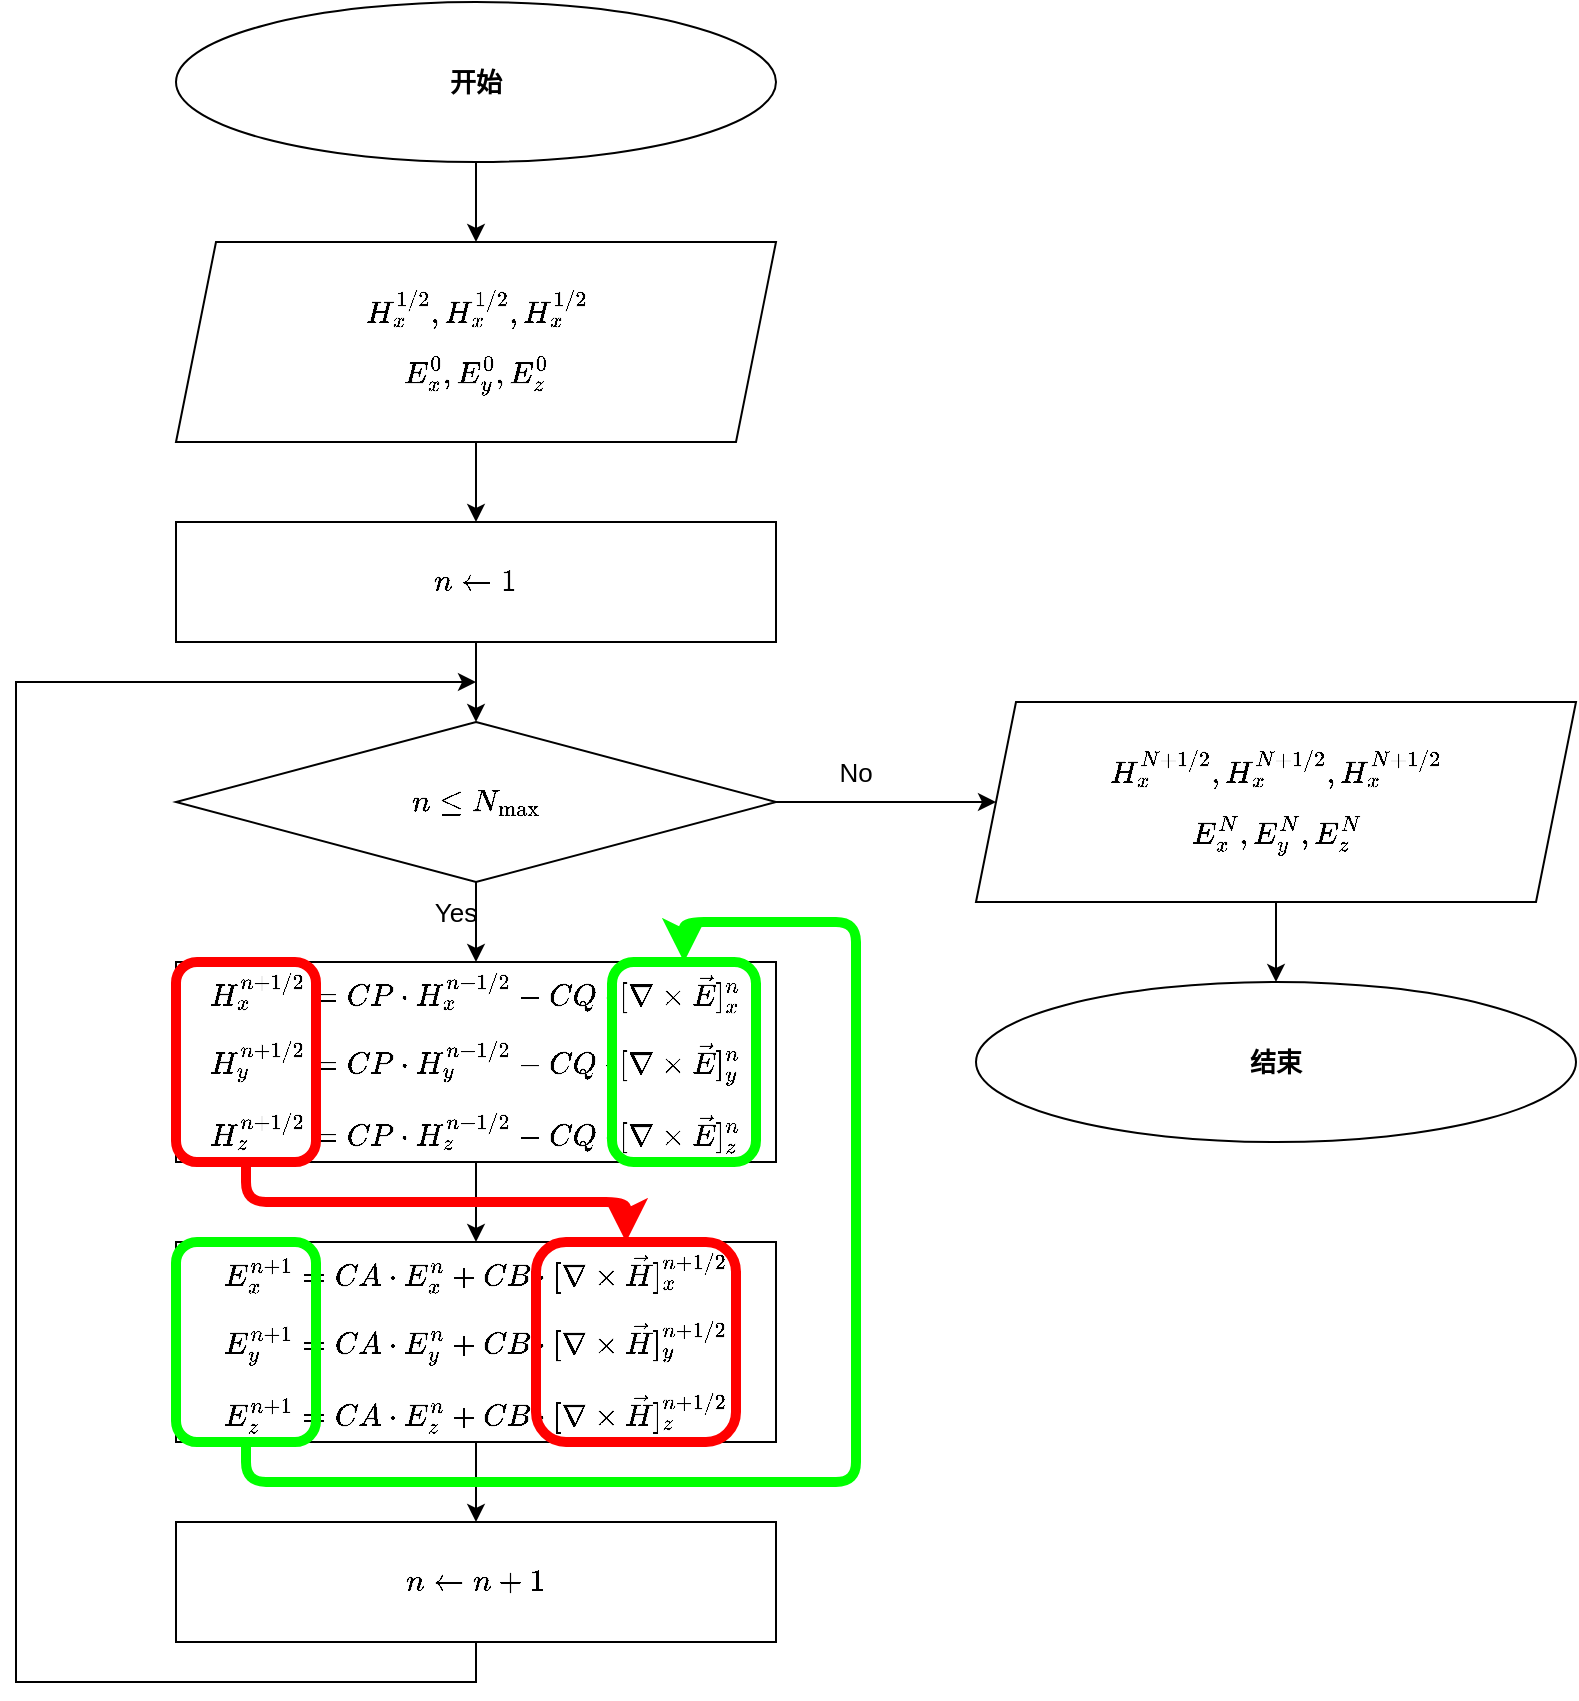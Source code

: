 <mxfile version="20.7.2" type="device"><diagram id="_Qj3jxzKuCsZwL3dvzKZ" name="第 1 页"><mxGraphModel dx="1434" dy="806" grid="1" gridSize="10" guides="1" tooltips="1" connect="1" arrows="1" fold="1" page="0" pageScale="1" pageWidth="827" pageHeight="1169" math="1" shadow="0"><root><mxCell id="0"/><mxCell id="1" parent="0"/><mxCell id="QPAdnqg2CCYPCu28swpq-11" style="edgeStyle=orthogonalEdgeStyle;rounded=0;orthogonalLoop=1;jettySize=auto;html=1;exitX=0.5;exitY=1;exitDx=0;exitDy=0;entryX=0.5;entryY=0;entryDx=0;entryDy=0;fontSize=13;fontColor=#000000;" parent="1" source="QPAdnqg2CCYPCu28swpq-1" target="QPAdnqg2CCYPCu28swpq-3" edge="1"><mxGeometry relative="1" as="geometry"/></mxCell><mxCell id="QPAdnqg2CCYPCu28swpq-1" value="开始" style="ellipse;whiteSpace=wrap;html=1;fillColor=none;fontSize=13;fontStyle=1" parent="1" vertex="1"><mxGeometry x="240" y="160" width="300" height="80" as="geometry"/></mxCell><mxCell id="QPAdnqg2CCYPCu28swpq-12" style="edgeStyle=orthogonalEdgeStyle;rounded=0;orthogonalLoop=1;jettySize=auto;html=1;exitX=0.5;exitY=1;exitDx=0;exitDy=0;entryX=0.5;entryY=0;entryDx=0;entryDy=0;fontSize=13;fontColor=#000000;" parent="1" source="QPAdnqg2CCYPCu28swpq-3" target="QPAdnqg2CCYPCu28swpq-4" edge="1"><mxGeometry relative="1" as="geometry"/></mxCell><mxCell id="QPAdnqg2CCYPCu28swpq-3" value="$$H_x^{1/2},H_x^{1/2},H_x^{1/2}$$ $$E_x^0,E_y^0,E_z^0&lt;br style=&quot;font-size: 13px;&quot;&gt;$$" style="shape=parallelogram;perimeter=parallelogramPerimeter;whiteSpace=wrap;html=1;fixedSize=1;fillColor=none;fontSize=13;fontStyle=1" parent="1" vertex="1"><mxGeometry x="240" y="280" width="300" height="100" as="geometry"/></mxCell><mxCell id="QPAdnqg2CCYPCu28swpq-13" style="edgeStyle=orthogonalEdgeStyle;rounded=0;orthogonalLoop=1;jettySize=auto;html=1;exitX=0.5;exitY=1;exitDx=0;exitDy=0;entryX=0.5;entryY=0;entryDx=0;entryDy=0;fontSize=13;fontColor=#000000;" parent="1" source="QPAdnqg2CCYPCu28swpq-4" target="QPAdnqg2CCYPCu28swpq-5" edge="1"><mxGeometry relative="1" as="geometry"/></mxCell><mxCell id="QPAdnqg2CCYPCu28swpq-4" value="$$n\leftarrow1$$" style="rounded=0;whiteSpace=wrap;html=1;labelBackgroundColor=none;fontColor=#000000;fillColor=none;fontSize=13;fontStyle=1" parent="1" vertex="1"><mxGeometry x="240" y="420" width="300" height="60" as="geometry"/></mxCell><mxCell id="QPAdnqg2CCYPCu28swpq-14" style="edgeStyle=orthogonalEdgeStyle;rounded=0;orthogonalLoop=1;jettySize=auto;html=1;exitX=0.5;exitY=1;exitDx=0;exitDy=0;entryX=0.5;entryY=0;entryDx=0;entryDy=0;fontSize=13;fontColor=#000000;" parent="1" source="QPAdnqg2CCYPCu28swpq-5" target="QPAdnqg2CCYPCu28swpq-6" edge="1"><mxGeometry relative="1" as="geometry"/></mxCell><mxCell id="QPAdnqg2CCYPCu28swpq-17" style="edgeStyle=orthogonalEdgeStyle;rounded=0;orthogonalLoop=1;jettySize=auto;html=1;exitX=1;exitY=0.5;exitDx=0;exitDy=0;fontSize=13;fontColor=#000000;" parent="1" source="QPAdnqg2CCYPCu28swpq-5" target="QPAdnqg2CCYPCu28swpq-9" edge="1"><mxGeometry relative="1" as="geometry"/></mxCell><mxCell id="QPAdnqg2CCYPCu28swpq-5" value="$$n\leq N_{\max}$$" style="rhombus;whiteSpace=wrap;html=1;labelBackgroundColor=none;fontColor=#000000;fillColor=none;fontSize=13;fontStyle=1" parent="1" vertex="1"><mxGeometry x="240" y="520" width="300" height="80" as="geometry"/></mxCell><mxCell id="QPAdnqg2CCYPCu28swpq-15" style="edgeStyle=orthogonalEdgeStyle;rounded=0;orthogonalLoop=1;jettySize=auto;html=1;exitX=0.5;exitY=1;exitDx=0;exitDy=0;fontSize=13;fontColor=#000000;" parent="1" source="QPAdnqg2CCYPCu28swpq-6" target="QPAdnqg2CCYPCu28swpq-7" edge="1"><mxGeometry relative="1" as="geometry"/></mxCell><mxCell id="QPAdnqg2CCYPCu28swpq-6" value="$$H_x^{n+1/2}=CP\cdot H_x^{n-1/2}-CQ\cdot[\nabla\times \vec{E}]_x^{n}$$ $$H_y^{n+1/2}=CP\cdot H_y^{n-1/2}-CQ\cdot[\nabla\times \vec{E}]_y^{n}$$ $$H_z^{n+1/2}=CP\cdot H_z^{n-1/2}-CQ\cdot[\nabla\times \vec{E}]_z^{n}$$" style="rounded=0;whiteSpace=wrap;html=1;labelBackgroundColor=none;fontColor=#000000;fillColor=none;fontSize=13;fontStyle=1" parent="1" vertex="1"><mxGeometry x="240" y="640" width="300" height="100" as="geometry"/></mxCell><mxCell id="QPAdnqg2CCYPCu28swpq-16" style="edgeStyle=orthogonalEdgeStyle;rounded=0;orthogonalLoop=1;jettySize=auto;html=1;exitX=0.5;exitY=1;exitDx=0;exitDy=0;entryX=0.5;entryY=0;entryDx=0;entryDy=0;fontSize=13;fontColor=#000000;" parent="1" source="QPAdnqg2CCYPCu28swpq-7" target="QPAdnqg2CCYPCu28swpq-8" edge="1"><mxGeometry relative="1" as="geometry"/></mxCell><mxCell id="QPAdnqg2CCYPCu28swpq-7" value="$$E_x^{n+1}=CA\cdot E_x^{n}+CB\cdot[\nabla\times \vec{H}]_x^{n+1/2}$$ $$E_y^{n+1}=CA\cdot E_y^{n}+CB\cdot[\nabla\times \vec{H}]_y^{n+1/2}$$ $$E_z^{n+1}=CA\cdot E_z^{n}+CB\cdot[\nabla\times \vec{H}]_z^{n+1/2}$$" style="rounded=0;whiteSpace=wrap;html=1;labelBackgroundColor=none;fontColor=#000000;fillColor=none;fontSize=13;fontStyle=1" parent="1" vertex="1"><mxGeometry x="240" y="780" width="300" height="100" as="geometry"/></mxCell><mxCell id="QPAdnqg2CCYPCu28swpq-24" style="edgeStyle=orthogonalEdgeStyle;rounded=0;orthogonalLoop=1;jettySize=auto;html=1;exitX=0.5;exitY=1;exitDx=0;exitDy=0;fontSize=13;fontColor=#000000;" parent="1" source="QPAdnqg2CCYPCu28swpq-8" edge="1"><mxGeometry relative="1" as="geometry"><mxPoint x="390" y="500" as="targetPoint"/><Array as="points"><mxPoint x="390" y="1000"/><mxPoint x="160" y="1000"/><mxPoint x="160" y="500"/></Array></mxGeometry></mxCell><mxCell id="QPAdnqg2CCYPCu28swpq-8" value="$$n\leftarrow n+1$$" style="rounded=0;whiteSpace=wrap;html=1;labelBackgroundColor=none;fontColor=#000000;fillColor=none;fontSize=13;fontStyle=1" parent="1" vertex="1"><mxGeometry x="240" y="920" width="300" height="60" as="geometry"/></mxCell><mxCell id="QPAdnqg2CCYPCu28swpq-18" style="edgeStyle=orthogonalEdgeStyle;rounded=0;orthogonalLoop=1;jettySize=auto;html=1;exitX=0.5;exitY=1;exitDx=0;exitDy=0;entryX=0.5;entryY=0;entryDx=0;entryDy=0;fontSize=13;fontColor=#000000;" parent="1" source="QPAdnqg2CCYPCu28swpq-9" target="QPAdnqg2CCYPCu28swpq-10" edge="1"><mxGeometry relative="1" as="geometry"/></mxCell><mxCell id="QPAdnqg2CCYPCu28swpq-9" value="$$H_x^{N+1/2},H_x^{N+1/2},H_x^{N+1/2}$$ $$E_x^N,E_y^N,E_z^N&lt;br style=&quot;font-size: 13px;&quot;&gt;$$" style="shape=parallelogram;perimeter=parallelogramPerimeter;whiteSpace=wrap;html=1;fixedSize=1;fillColor=none;fontSize=13;fontStyle=1" parent="1" vertex="1"><mxGeometry x="640" y="510" width="300" height="100" as="geometry"/></mxCell><mxCell id="QPAdnqg2CCYPCu28swpq-10" value="结束" style="ellipse;whiteSpace=wrap;html=1;fillColor=none;fontSize=13;fontStyle=1" parent="1" vertex="1"><mxGeometry x="640" y="650" width="300" height="80" as="geometry"/></mxCell><mxCell id="QPAdnqg2CCYPCu28swpq-25" value="Yes" style="text;html=1;strokeColor=none;fillColor=none;align=center;verticalAlign=middle;whiteSpace=wrap;rounded=0;labelBackgroundColor=none;fontSize=13;fontColor=#000000;" parent="1" vertex="1"><mxGeometry x="350" y="600" width="60" height="30" as="geometry"/></mxCell><mxCell id="QPAdnqg2CCYPCu28swpq-26" value="No" style="text;html=1;strokeColor=none;fillColor=none;align=center;verticalAlign=middle;whiteSpace=wrap;rounded=0;labelBackgroundColor=none;fontSize=13;fontColor=#000000;" parent="1" vertex="1"><mxGeometry x="550" y="530" width="60" height="30" as="geometry"/></mxCell><mxCell id="QPAdnqg2CCYPCu28swpq-29" style="edgeStyle=orthogonalEdgeStyle;orthogonalLoop=1;jettySize=auto;html=1;exitX=0.5;exitY=1;exitDx=0;exitDy=0;entryX=0.75;entryY=0;entryDx=0;entryDy=0;fontSize=13;fontColor=#000000;strokeColor=#FF0000;strokeWidth=5;rounded=1;" parent="1" source="QPAdnqg2CCYPCu28swpq-27" target="QPAdnqg2CCYPCu28swpq-7" edge="1"><mxGeometry relative="1" as="geometry"/></mxCell><mxCell id="QPAdnqg2CCYPCu28swpq-27" value="" style="rounded=1;whiteSpace=wrap;html=1;labelBackgroundColor=none;fontSize=13;fontColor=#000000;fillColor=none;strokeColor=#FF0000;strokeWidth=5;" parent="1" vertex="1"><mxGeometry x="240" y="640" width="70" height="100" as="geometry"/></mxCell><mxCell id="QPAdnqg2CCYPCu28swpq-28" value="" style="rounded=1;whiteSpace=wrap;html=1;labelBackgroundColor=none;fontSize=13;fontColor=#000000;fillColor=none;strokeColor=#FF0000;strokeWidth=5;" parent="1" vertex="1"><mxGeometry x="420" y="780" width="100" height="100" as="geometry"/></mxCell><mxCell id="QPAdnqg2CCYPCu28swpq-32" style="edgeStyle=orthogonalEdgeStyle;rounded=1;orthogonalLoop=1;jettySize=auto;html=1;exitX=0.5;exitY=1;exitDx=0;exitDy=0;entryX=0.5;entryY=0;entryDx=0;entryDy=0;strokeColor=#00FF00;strokeWidth=5;fontSize=13;fontColor=#000000;" parent="1" source="QPAdnqg2CCYPCu28swpq-30" target="QPAdnqg2CCYPCu28swpq-31" edge="1"><mxGeometry relative="1" as="geometry"><Array as="points"><mxPoint x="275" y="900"/><mxPoint x="580" y="900"/><mxPoint x="580" y="620"/><mxPoint x="494" y="620"/></Array></mxGeometry></mxCell><mxCell id="QPAdnqg2CCYPCu28swpq-30" value="" style="rounded=1;whiteSpace=wrap;html=1;labelBackgroundColor=none;fontSize=13;fontColor=#000000;fillColor=none;strokeColor=#00FF00;strokeWidth=5;" parent="1" vertex="1"><mxGeometry x="240" y="780" width="70" height="100" as="geometry"/></mxCell><mxCell id="QPAdnqg2CCYPCu28swpq-31" value="" style="rounded=1;whiteSpace=wrap;html=1;labelBackgroundColor=none;fontSize=13;fontColor=#000000;fillColor=none;strokeColor=#00FF00;strokeWidth=5;" parent="1" vertex="1"><mxGeometry x="458" y="640" width="72" height="100" as="geometry"/></mxCell></root></mxGraphModel></diagram></mxfile>